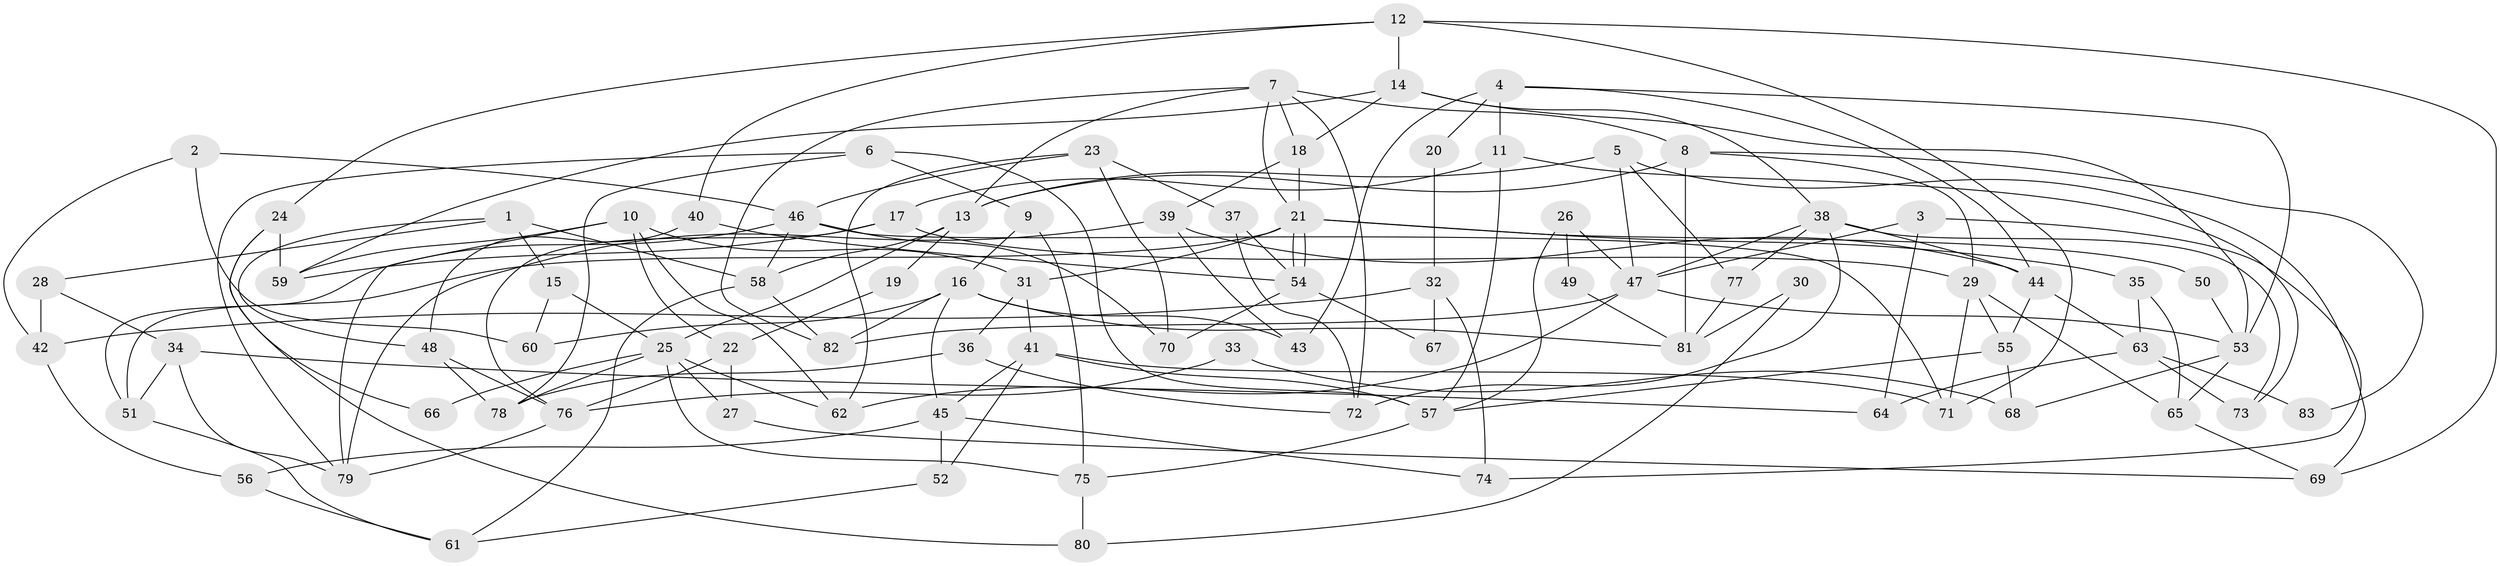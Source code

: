 // Generated by graph-tools (version 1.1) at 2025/26/03/09/25 03:26:09]
// undirected, 83 vertices, 166 edges
graph export_dot {
graph [start="1"]
  node [color=gray90,style=filled];
  1;
  2;
  3;
  4;
  5;
  6;
  7;
  8;
  9;
  10;
  11;
  12;
  13;
  14;
  15;
  16;
  17;
  18;
  19;
  20;
  21;
  22;
  23;
  24;
  25;
  26;
  27;
  28;
  29;
  30;
  31;
  32;
  33;
  34;
  35;
  36;
  37;
  38;
  39;
  40;
  41;
  42;
  43;
  44;
  45;
  46;
  47;
  48;
  49;
  50;
  51;
  52;
  53;
  54;
  55;
  56;
  57;
  58;
  59;
  60;
  61;
  62;
  63;
  64;
  65;
  66;
  67;
  68;
  69;
  70;
  71;
  72;
  73;
  74;
  75;
  76;
  77;
  78;
  79;
  80;
  81;
  82;
  83;
  1 -- 48;
  1 -- 58;
  1 -- 15;
  1 -- 28;
  2 -- 42;
  2 -- 60;
  2 -- 46;
  3 -- 47;
  3 -- 64;
  3 -- 74;
  4 -- 53;
  4 -- 44;
  4 -- 11;
  4 -- 20;
  4 -- 43;
  5 -- 77;
  5 -- 47;
  5 -- 13;
  5 -- 69;
  6 -- 9;
  6 -- 57;
  6 -- 78;
  6 -- 79;
  7 -- 72;
  7 -- 13;
  7 -- 8;
  7 -- 18;
  7 -- 21;
  7 -- 82;
  8 -- 13;
  8 -- 29;
  8 -- 81;
  8 -- 83;
  9 -- 75;
  9 -- 16;
  10 -- 62;
  10 -- 79;
  10 -- 22;
  10 -- 31;
  10 -- 59;
  11 -- 17;
  11 -- 57;
  11 -- 73;
  12 -- 14;
  12 -- 69;
  12 -- 24;
  12 -- 40;
  12 -- 71;
  13 -- 58;
  13 -- 19;
  13 -- 25;
  14 -- 59;
  14 -- 18;
  14 -- 38;
  14 -- 53;
  15 -- 25;
  15 -- 60;
  16 -- 45;
  16 -- 82;
  16 -- 43;
  16 -- 60;
  16 -- 81;
  17 -- 29;
  17 -- 76;
  17 -- 59;
  18 -- 21;
  18 -- 39;
  19 -- 22;
  20 -- 32;
  21 -- 54;
  21 -- 54;
  21 -- 31;
  21 -- 35;
  21 -- 50;
  21 -- 51;
  22 -- 76;
  22 -- 27;
  23 -- 46;
  23 -- 37;
  23 -- 62;
  23 -- 70;
  24 -- 59;
  24 -- 66;
  24 -- 80;
  25 -- 62;
  25 -- 27;
  25 -- 66;
  25 -- 75;
  25 -- 78;
  26 -- 47;
  26 -- 57;
  26 -- 49;
  27 -- 69;
  28 -- 34;
  28 -- 42;
  29 -- 65;
  29 -- 55;
  29 -- 71;
  30 -- 81;
  30 -- 80;
  31 -- 36;
  31 -- 41;
  32 -- 42;
  32 -- 74;
  32 -- 67;
  33 -- 68;
  33 -- 76;
  34 -- 79;
  34 -- 51;
  34 -- 64;
  35 -- 63;
  35 -- 65;
  36 -- 78;
  36 -- 72;
  37 -- 72;
  37 -- 54;
  38 -- 44;
  38 -- 47;
  38 -- 72;
  38 -- 73;
  38 -- 77;
  39 -- 43;
  39 -- 44;
  39 -- 79;
  40 -- 54;
  40 -- 48;
  41 -- 71;
  41 -- 45;
  41 -- 52;
  41 -- 57;
  42 -- 56;
  44 -- 55;
  44 -- 63;
  45 -- 52;
  45 -- 56;
  45 -- 74;
  46 -- 71;
  46 -- 51;
  46 -- 58;
  46 -- 70;
  47 -- 53;
  47 -- 62;
  47 -- 82;
  48 -- 78;
  48 -- 76;
  49 -- 81;
  50 -- 53;
  51 -- 61;
  52 -- 61;
  53 -- 65;
  53 -- 68;
  54 -- 70;
  54 -- 67;
  55 -- 57;
  55 -- 68;
  56 -- 61;
  57 -- 75;
  58 -- 82;
  58 -- 61;
  63 -- 73;
  63 -- 64;
  63 -- 83;
  65 -- 69;
  75 -- 80;
  76 -- 79;
  77 -- 81;
}
